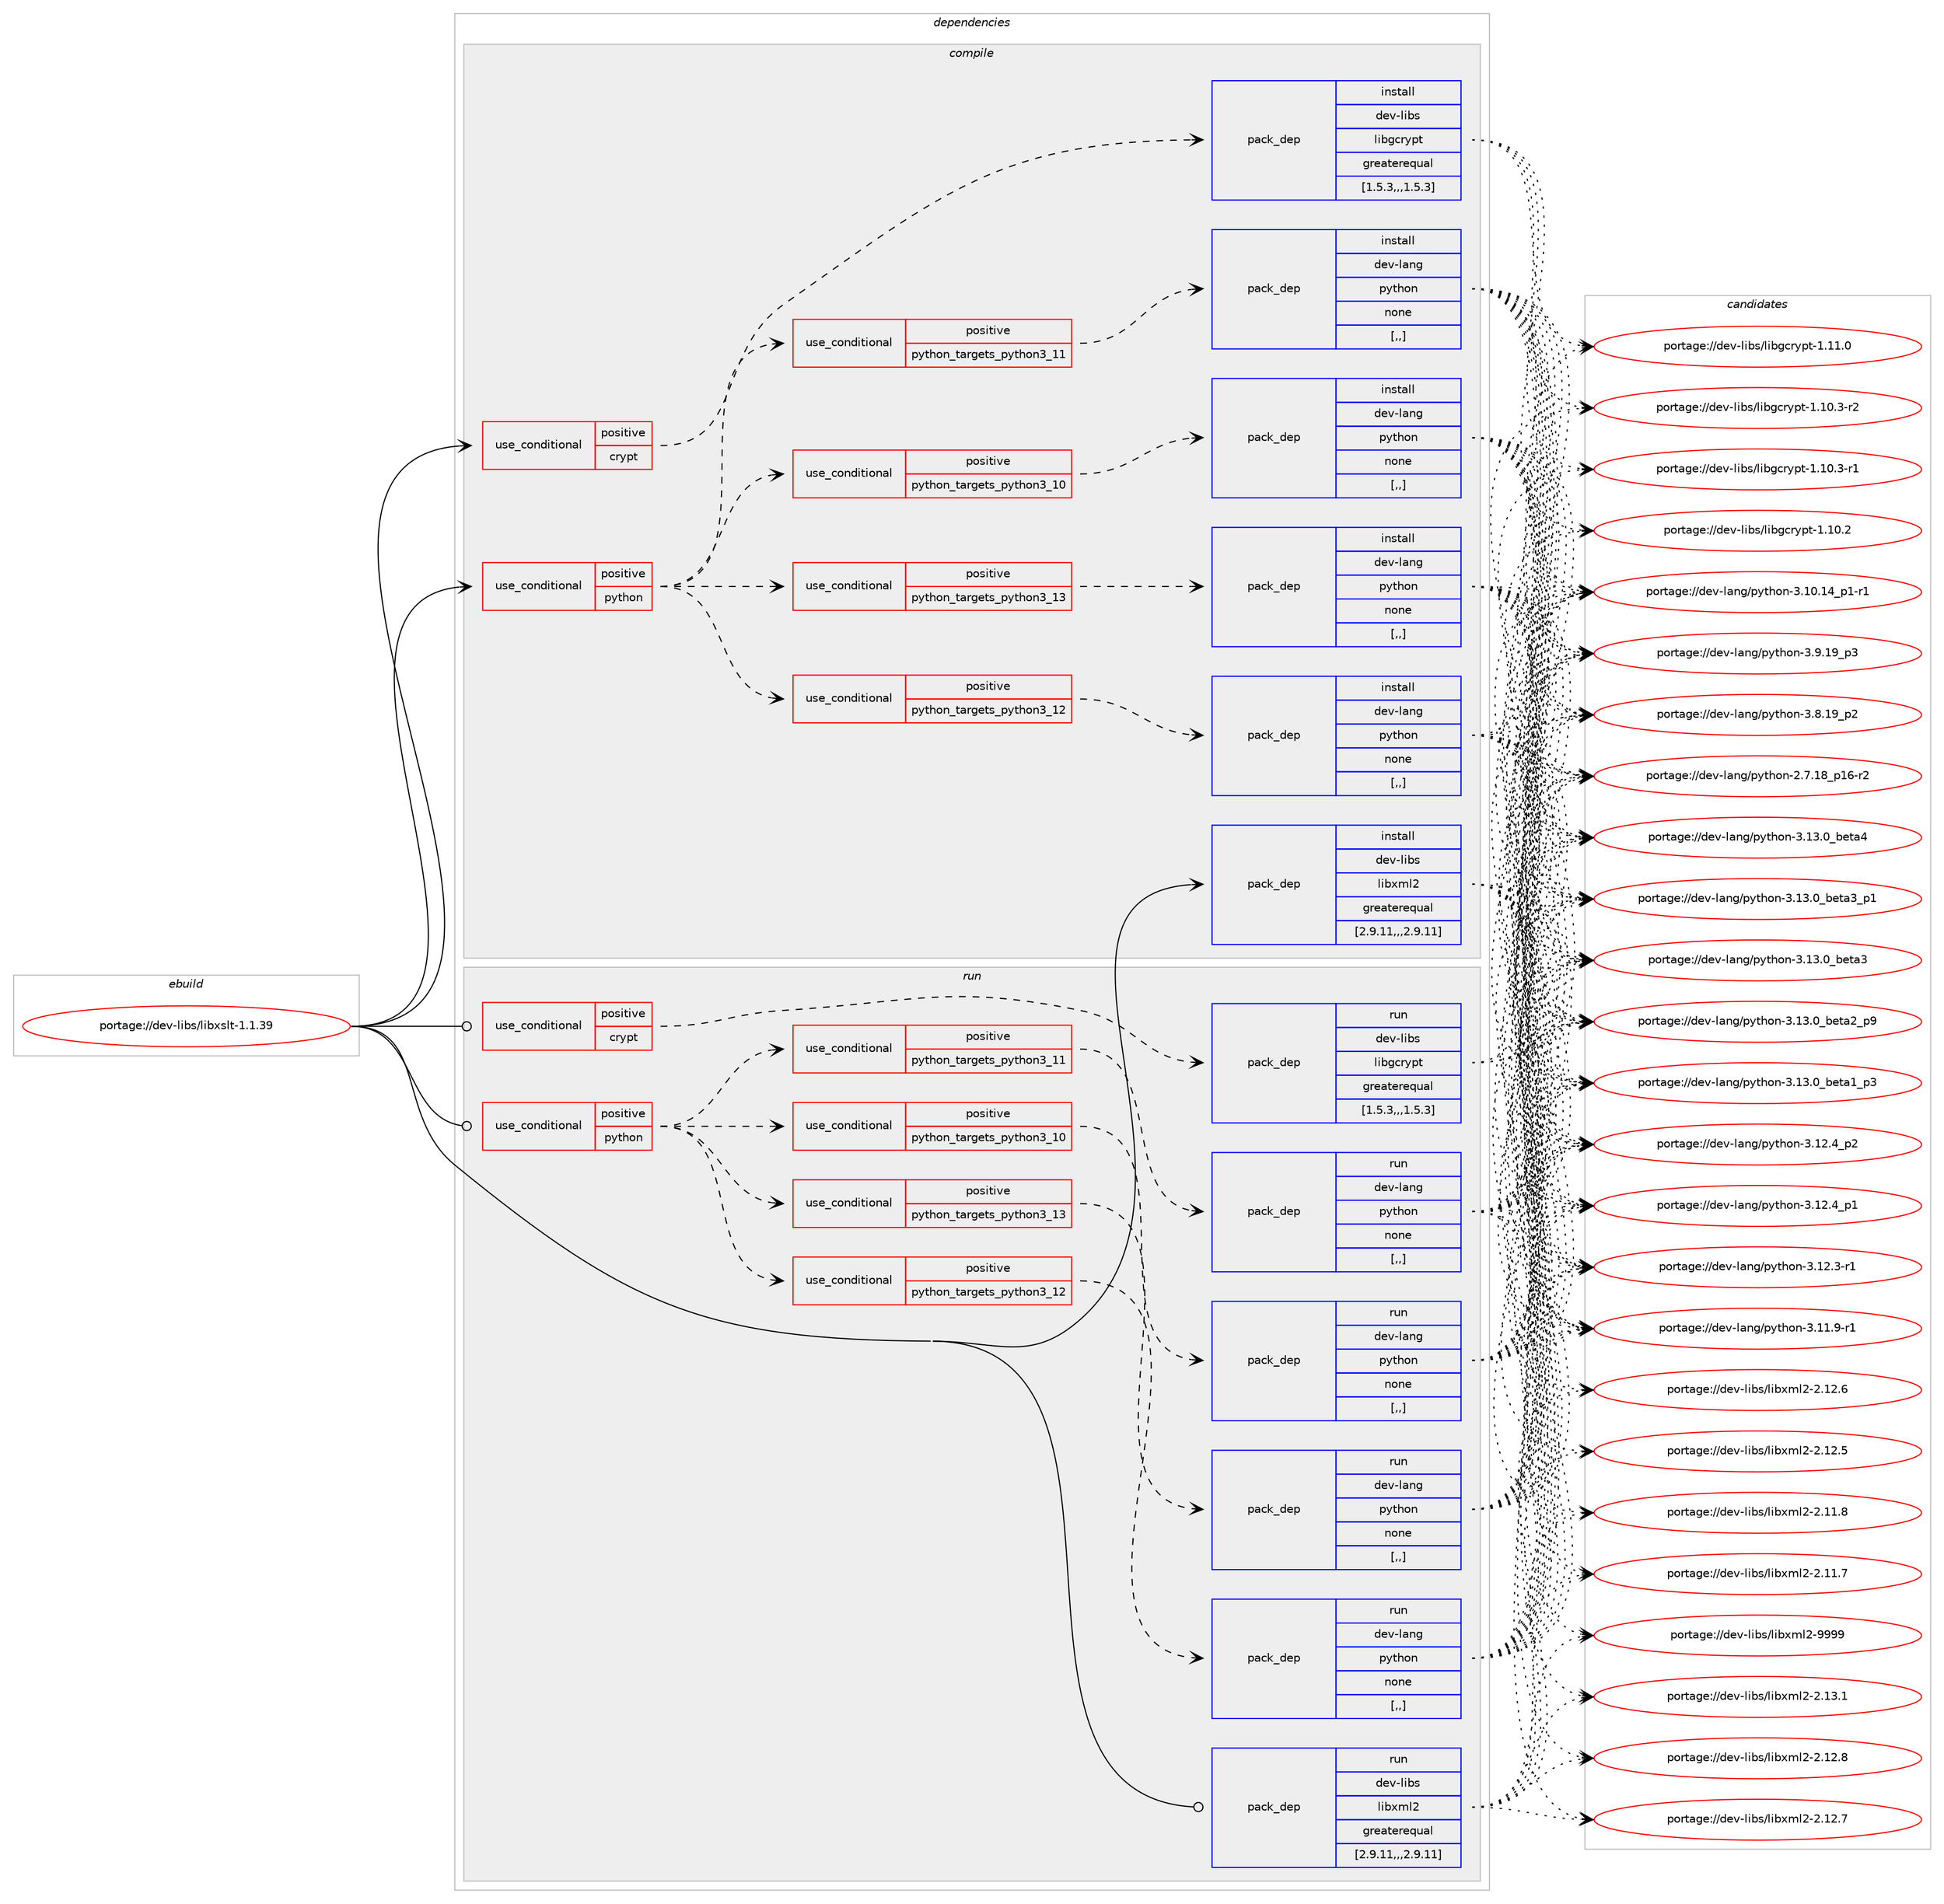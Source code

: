 digraph prolog {

# *************
# Graph options
# *************

newrank=true;
concentrate=true;
compound=true;
graph [rankdir=LR,fontname=Helvetica,fontsize=10,ranksep=1.5];#, ranksep=2.5, nodesep=0.2];
edge  [arrowhead=vee];
node  [fontname=Helvetica,fontsize=10];

# **********
# The ebuild
# **********

subgraph cluster_leftcol {
color=gray;
label=<<i>ebuild</i>>;
id [label="portage://dev-libs/libxslt-1.1.39", color=red, width=4, href="../dev-libs/libxslt-1.1.39.svg"];
}

# ****************
# The dependencies
# ****************

subgraph cluster_midcol {
color=gray;
label=<<i>dependencies</i>>;
subgraph cluster_compile {
fillcolor="#eeeeee";
style=filled;
label=<<i>compile</i>>;
subgraph cond27567 {
dependency112228 [label=<<TABLE BORDER="0" CELLBORDER="1" CELLSPACING="0" CELLPADDING="4"><TR><TD ROWSPAN="3" CELLPADDING="10">use_conditional</TD></TR><TR><TD>positive</TD></TR><TR><TD>crypt</TD></TR></TABLE>>, shape=none, color=red];
subgraph pack83465 {
dependency112229 [label=<<TABLE BORDER="0" CELLBORDER="1" CELLSPACING="0" CELLPADDING="4" WIDTH="220"><TR><TD ROWSPAN="6" CELLPADDING="30">pack_dep</TD></TR><TR><TD WIDTH="110">install</TD></TR><TR><TD>dev-libs</TD></TR><TR><TD>libgcrypt</TD></TR><TR><TD>greaterequal</TD></TR><TR><TD>[1.5.3,,,1.5.3]</TD></TR></TABLE>>, shape=none, color=blue];
}
dependency112228:e -> dependency112229:w [weight=20,style="dashed",arrowhead="vee"];
}
id:e -> dependency112228:w [weight=20,style="solid",arrowhead="vee"];
subgraph cond27568 {
dependency112230 [label=<<TABLE BORDER="0" CELLBORDER="1" CELLSPACING="0" CELLPADDING="4"><TR><TD ROWSPAN="3" CELLPADDING="10">use_conditional</TD></TR><TR><TD>positive</TD></TR><TR><TD>python</TD></TR></TABLE>>, shape=none, color=red];
subgraph cond27569 {
dependency112231 [label=<<TABLE BORDER="0" CELLBORDER="1" CELLSPACING="0" CELLPADDING="4"><TR><TD ROWSPAN="3" CELLPADDING="10">use_conditional</TD></TR><TR><TD>positive</TD></TR><TR><TD>python_targets_python3_10</TD></TR></TABLE>>, shape=none, color=red];
subgraph pack83466 {
dependency112232 [label=<<TABLE BORDER="0" CELLBORDER="1" CELLSPACING="0" CELLPADDING="4" WIDTH="220"><TR><TD ROWSPAN="6" CELLPADDING="30">pack_dep</TD></TR><TR><TD WIDTH="110">install</TD></TR><TR><TD>dev-lang</TD></TR><TR><TD>python</TD></TR><TR><TD>none</TD></TR><TR><TD>[,,]</TD></TR></TABLE>>, shape=none, color=blue];
}
dependency112231:e -> dependency112232:w [weight=20,style="dashed",arrowhead="vee"];
}
dependency112230:e -> dependency112231:w [weight=20,style="dashed",arrowhead="vee"];
subgraph cond27570 {
dependency112233 [label=<<TABLE BORDER="0" CELLBORDER="1" CELLSPACING="0" CELLPADDING="4"><TR><TD ROWSPAN="3" CELLPADDING="10">use_conditional</TD></TR><TR><TD>positive</TD></TR><TR><TD>python_targets_python3_11</TD></TR></TABLE>>, shape=none, color=red];
subgraph pack83467 {
dependency112234 [label=<<TABLE BORDER="0" CELLBORDER="1" CELLSPACING="0" CELLPADDING="4" WIDTH="220"><TR><TD ROWSPAN="6" CELLPADDING="30">pack_dep</TD></TR><TR><TD WIDTH="110">install</TD></TR><TR><TD>dev-lang</TD></TR><TR><TD>python</TD></TR><TR><TD>none</TD></TR><TR><TD>[,,]</TD></TR></TABLE>>, shape=none, color=blue];
}
dependency112233:e -> dependency112234:w [weight=20,style="dashed",arrowhead="vee"];
}
dependency112230:e -> dependency112233:w [weight=20,style="dashed",arrowhead="vee"];
subgraph cond27571 {
dependency112235 [label=<<TABLE BORDER="0" CELLBORDER="1" CELLSPACING="0" CELLPADDING="4"><TR><TD ROWSPAN="3" CELLPADDING="10">use_conditional</TD></TR><TR><TD>positive</TD></TR><TR><TD>python_targets_python3_12</TD></TR></TABLE>>, shape=none, color=red];
subgraph pack83468 {
dependency112236 [label=<<TABLE BORDER="0" CELLBORDER="1" CELLSPACING="0" CELLPADDING="4" WIDTH="220"><TR><TD ROWSPAN="6" CELLPADDING="30">pack_dep</TD></TR><TR><TD WIDTH="110">install</TD></TR><TR><TD>dev-lang</TD></TR><TR><TD>python</TD></TR><TR><TD>none</TD></TR><TR><TD>[,,]</TD></TR></TABLE>>, shape=none, color=blue];
}
dependency112235:e -> dependency112236:w [weight=20,style="dashed",arrowhead="vee"];
}
dependency112230:e -> dependency112235:w [weight=20,style="dashed",arrowhead="vee"];
subgraph cond27572 {
dependency112237 [label=<<TABLE BORDER="0" CELLBORDER="1" CELLSPACING="0" CELLPADDING="4"><TR><TD ROWSPAN="3" CELLPADDING="10">use_conditional</TD></TR><TR><TD>positive</TD></TR><TR><TD>python_targets_python3_13</TD></TR></TABLE>>, shape=none, color=red];
subgraph pack83469 {
dependency112238 [label=<<TABLE BORDER="0" CELLBORDER="1" CELLSPACING="0" CELLPADDING="4" WIDTH="220"><TR><TD ROWSPAN="6" CELLPADDING="30">pack_dep</TD></TR><TR><TD WIDTH="110">install</TD></TR><TR><TD>dev-lang</TD></TR><TR><TD>python</TD></TR><TR><TD>none</TD></TR><TR><TD>[,,]</TD></TR></TABLE>>, shape=none, color=blue];
}
dependency112237:e -> dependency112238:w [weight=20,style="dashed",arrowhead="vee"];
}
dependency112230:e -> dependency112237:w [weight=20,style="dashed",arrowhead="vee"];
}
id:e -> dependency112230:w [weight=20,style="solid",arrowhead="vee"];
subgraph pack83470 {
dependency112239 [label=<<TABLE BORDER="0" CELLBORDER="1" CELLSPACING="0" CELLPADDING="4" WIDTH="220"><TR><TD ROWSPAN="6" CELLPADDING="30">pack_dep</TD></TR><TR><TD WIDTH="110">install</TD></TR><TR><TD>dev-libs</TD></TR><TR><TD>libxml2</TD></TR><TR><TD>greaterequal</TD></TR><TR><TD>[2.9.11,,,2.9.11]</TD></TR></TABLE>>, shape=none, color=blue];
}
id:e -> dependency112239:w [weight=20,style="solid",arrowhead="vee"];
}
subgraph cluster_compileandrun {
fillcolor="#eeeeee";
style=filled;
label=<<i>compile and run</i>>;
}
subgraph cluster_run {
fillcolor="#eeeeee";
style=filled;
label=<<i>run</i>>;
subgraph cond27573 {
dependency112240 [label=<<TABLE BORDER="0" CELLBORDER="1" CELLSPACING="0" CELLPADDING="4"><TR><TD ROWSPAN="3" CELLPADDING="10">use_conditional</TD></TR><TR><TD>positive</TD></TR><TR><TD>crypt</TD></TR></TABLE>>, shape=none, color=red];
subgraph pack83471 {
dependency112241 [label=<<TABLE BORDER="0" CELLBORDER="1" CELLSPACING="0" CELLPADDING="4" WIDTH="220"><TR><TD ROWSPAN="6" CELLPADDING="30">pack_dep</TD></TR><TR><TD WIDTH="110">run</TD></TR><TR><TD>dev-libs</TD></TR><TR><TD>libgcrypt</TD></TR><TR><TD>greaterequal</TD></TR><TR><TD>[1.5.3,,,1.5.3]</TD></TR></TABLE>>, shape=none, color=blue];
}
dependency112240:e -> dependency112241:w [weight=20,style="dashed",arrowhead="vee"];
}
id:e -> dependency112240:w [weight=20,style="solid",arrowhead="odot"];
subgraph cond27574 {
dependency112242 [label=<<TABLE BORDER="0" CELLBORDER="1" CELLSPACING="0" CELLPADDING="4"><TR><TD ROWSPAN="3" CELLPADDING="10">use_conditional</TD></TR><TR><TD>positive</TD></TR><TR><TD>python</TD></TR></TABLE>>, shape=none, color=red];
subgraph cond27575 {
dependency112243 [label=<<TABLE BORDER="0" CELLBORDER="1" CELLSPACING="0" CELLPADDING="4"><TR><TD ROWSPAN="3" CELLPADDING="10">use_conditional</TD></TR><TR><TD>positive</TD></TR><TR><TD>python_targets_python3_10</TD></TR></TABLE>>, shape=none, color=red];
subgraph pack83472 {
dependency112244 [label=<<TABLE BORDER="0" CELLBORDER="1" CELLSPACING="0" CELLPADDING="4" WIDTH="220"><TR><TD ROWSPAN="6" CELLPADDING="30">pack_dep</TD></TR><TR><TD WIDTH="110">run</TD></TR><TR><TD>dev-lang</TD></TR><TR><TD>python</TD></TR><TR><TD>none</TD></TR><TR><TD>[,,]</TD></TR></TABLE>>, shape=none, color=blue];
}
dependency112243:e -> dependency112244:w [weight=20,style="dashed",arrowhead="vee"];
}
dependency112242:e -> dependency112243:w [weight=20,style="dashed",arrowhead="vee"];
subgraph cond27576 {
dependency112245 [label=<<TABLE BORDER="0" CELLBORDER="1" CELLSPACING="0" CELLPADDING="4"><TR><TD ROWSPAN="3" CELLPADDING="10">use_conditional</TD></TR><TR><TD>positive</TD></TR><TR><TD>python_targets_python3_11</TD></TR></TABLE>>, shape=none, color=red];
subgraph pack83473 {
dependency112246 [label=<<TABLE BORDER="0" CELLBORDER="1" CELLSPACING="0" CELLPADDING="4" WIDTH="220"><TR><TD ROWSPAN="6" CELLPADDING="30">pack_dep</TD></TR><TR><TD WIDTH="110">run</TD></TR><TR><TD>dev-lang</TD></TR><TR><TD>python</TD></TR><TR><TD>none</TD></TR><TR><TD>[,,]</TD></TR></TABLE>>, shape=none, color=blue];
}
dependency112245:e -> dependency112246:w [weight=20,style="dashed",arrowhead="vee"];
}
dependency112242:e -> dependency112245:w [weight=20,style="dashed",arrowhead="vee"];
subgraph cond27577 {
dependency112247 [label=<<TABLE BORDER="0" CELLBORDER="1" CELLSPACING="0" CELLPADDING="4"><TR><TD ROWSPAN="3" CELLPADDING="10">use_conditional</TD></TR><TR><TD>positive</TD></TR><TR><TD>python_targets_python3_12</TD></TR></TABLE>>, shape=none, color=red];
subgraph pack83474 {
dependency112248 [label=<<TABLE BORDER="0" CELLBORDER="1" CELLSPACING="0" CELLPADDING="4" WIDTH="220"><TR><TD ROWSPAN="6" CELLPADDING="30">pack_dep</TD></TR><TR><TD WIDTH="110">run</TD></TR><TR><TD>dev-lang</TD></TR><TR><TD>python</TD></TR><TR><TD>none</TD></TR><TR><TD>[,,]</TD></TR></TABLE>>, shape=none, color=blue];
}
dependency112247:e -> dependency112248:w [weight=20,style="dashed",arrowhead="vee"];
}
dependency112242:e -> dependency112247:w [weight=20,style="dashed",arrowhead="vee"];
subgraph cond27578 {
dependency112249 [label=<<TABLE BORDER="0" CELLBORDER="1" CELLSPACING="0" CELLPADDING="4"><TR><TD ROWSPAN="3" CELLPADDING="10">use_conditional</TD></TR><TR><TD>positive</TD></TR><TR><TD>python_targets_python3_13</TD></TR></TABLE>>, shape=none, color=red];
subgraph pack83475 {
dependency112250 [label=<<TABLE BORDER="0" CELLBORDER="1" CELLSPACING="0" CELLPADDING="4" WIDTH="220"><TR><TD ROWSPAN="6" CELLPADDING="30">pack_dep</TD></TR><TR><TD WIDTH="110">run</TD></TR><TR><TD>dev-lang</TD></TR><TR><TD>python</TD></TR><TR><TD>none</TD></TR><TR><TD>[,,]</TD></TR></TABLE>>, shape=none, color=blue];
}
dependency112249:e -> dependency112250:w [weight=20,style="dashed",arrowhead="vee"];
}
dependency112242:e -> dependency112249:w [weight=20,style="dashed",arrowhead="vee"];
}
id:e -> dependency112242:w [weight=20,style="solid",arrowhead="odot"];
subgraph pack83476 {
dependency112251 [label=<<TABLE BORDER="0" CELLBORDER="1" CELLSPACING="0" CELLPADDING="4" WIDTH="220"><TR><TD ROWSPAN="6" CELLPADDING="30">pack_dep</TD></TR><TR><TD WIDTH="110">run</TD></TR><TR><TD>dev-libs</TD></TR><TR><TD>libxml2</TD></TR><TR><TD>greaterequal</TD></TR><TR><TD>[2.9.11,,,2.9.11]</TD></TR></TABLE>>, shape=none, color=blue];
}
id:e -> dependency112251:w [weight=20,style="solid",arrowhead="odot"];
}
}

# **************
# The candidates
# **************

subgraph cluster_choices {
rank=same;
color=gray;
label=<<i>candidates</i>>;

subgraph choice83465 {
color=black;
nodesep=1;
choice100101118451081059811547108105981039911412111211645494649494648 [label="portage://dev-libs/libgcrypt-1.11.0", color=red, width=4,href="../dev-libs/libgcrypt-1.11.0.svg"];
choice1001011184510810598115471081059810399114121112116454946494846514511450 [label="portage://dev-libs/libgcrypt-1.10.3-r2", color=red, width=4,href="../dev-libs/libgcrypt-1.10.3-r2.svg"];
choice1001011184510810598115471081059810399114121112116454946494846514511449 [label="portage://dev-libs/libgcrypt-1.10.3-r1", color=red, width=4,href="../dev-libs/libgcrypt-1.10.3-r1.svg"];
choice100101118451081059811547108105981039911412111211645494649484650 [label="portage://dev-libs/libgcrypt-1.10.2", color=red, width=4,href="../dev-libs/libgcrypt-1.10.2.svg"];
dependency112229:e -> choice100101118451081059811547108105981039911412111211645494649494648:w [style=dotted,weight="100"];
dependency112229:e -> choice1001011184510810598115471081059810399114121112116454946494846514511450:w [style=dotted,weight="100"];
dependency112229:e -> choice1001011184510810598115471081059810399114121112116454946494846514511449:w [style=dotted,weight="100"];
dependency112229:e -> choice100101118451081059811547108105981039911412111211645494649484650:w [style=dotted,weight="100"];
}
subgraph choice83466 {
color=black;
nodesep=1;
choice1001011184510897110103471121211161041111104551464951464895981011169752 [label="portage://dev-lang/python-3.13.0_beta4", color=red, width=4,href="../dev-lang/python-3.13.0_beta4.svg"];
choice10010111845108971101034711212111610411111045514649514648959810111697519511249 [label="portage://dev-lang/python-3.13.0_beta3_p1", color=red, width=4,href="../dev-lang/python-3.13.0_beta3_p1.svg"];
choice1001011184510897110103471121211161041111104551464951464895981011169751 [label="portage://dev-lang/python-3.13.0_beta3", color=red, width=4,href="../dev-lang/python-3.13.0_beta3.svg"];
choice10010111845108971101034711212111610411111045514649514648959810111697509511257 [label="portage://dev-lang/python-3.13.0_beta2_p9", color=red, width=4,href="../dev-lang/python-3.13.0_beta2_p9.svg"];
choice10010111845108971101034711212111610411111045514649514648959810111697499511251 [label="portage://dev-lang/python-3.13.0_beta1_p3", color=red, width=4,href="../dev-lang/python-3.13.0_beta1_p3.svg"];
choice100101118451089711010347112121116104111110455146495046529511250 [label="portage://dev-lang/python-3.12.4_p2", color=red, width=4,href="../dev-lang/python-3.12.4_p2.svg"];
choice100101118451089711010347112121116104111110455146495046529511249 [label="portage://dev-lang/python-3.12.4_p1", color=red, width=4,href="../dev-lang/python-3.12.4_p1.svg"];
choice100101118451089711010347112121116104111110455146495046514511449 [label="portage://dev-lang/python-3.12.3-r1", color=red, width=4,href="../dev-lang/python-3.12.3-r1.svg"];
choice100101118451089711010347112121116104111110455146494946574511449 [label="portage://dev-lang/python-3.11.9-r1", color=red, width=4,href="../dev-lang/python-3.11.9-r1.svg"];
choice100101118451089711010347112121116104111110455146494846495295112494511449 [label="portage://dev-lang/python-3.10.14_p1-r1", color=red, width=4,href="../dev-lang/python-3.10.14_p1-r1.svg"];
choice100101118451089711010347112121116104111110455146574649579511251 [label="portage://dev-lang/python-3.9.19_p3", color=red, width=4,href="../dev-lang/python-3.9.19_p3.svg"];
choice100101118451089711010347112121116104111110455146564649579511250 [label="portage://dev-lang/python-3.8.19_p2", color=red, width=4,href="../dev-lang/python-3.8.19_p2.svg"];
choice100101118451089711010347112121116104111110455046554649569511249544511450 [label="portage://dev-lang/python-2.7.18_p16-r2", color=red, width=4,href="../dev-lang/python-2.7.18_p16-r2.svg"];
dependency112232:e -> choice1001011184510897110103471121211161041111104551464951464895981011169752:w [style=dotted,weight="100"];
dependency112232:e -> choice10010111845108971101034711212111610411111045514649514648959810111697519511249:w [style=dotted,weight="100"];
dependency112232:e -> choice1001011184510897110103471121211161041111104551464951464895981011169751:w [style=dotted,weight="100"];
dependency112232:e -> choice10010111845108971101034711212111610411111045514649514648959810111697509511257:w [style=dotted,weight="100"];
dependency112232:e -> choice10010111845108971101034711212111610411111045514649514648959810111697499511251:w [style=dotted,weight="100"];
dependency112232:e -> choice100101118451089711010347112121116104111110455146495046529511250:w [style=dotted,weight="100"];
dependency112232:e -> choice100101118451089711010347112121116104111110455146495046529511249:w [style=dotted,weight="100"];
dependency112232:e -> choice100101118451089711010347112121116104111110455146495046514511449:w [style=dotted,weight="100"];
dependency112232:e -> choice100101118451089711010347112121116104111110455146494946574511449:w [style=dotted,weight="100"];
dependency112232:e -> choice100101118451089711010347112121116104111110455146494846495295112494511449:w [style=dotted,weight="100"];
dependency112232:e -> choice100101118451089711010347112121116104111110455146574649579511251:w [style=dotted,weight="100"];
dependency112232:e -> choice100101118451089711010347112121116104111110455146564649579511250:w [style=dotted,weight="100"];
dependency112232:e -> choice100101118451089711010347112121116104111110455046554649569511249544511450:w [style=dotted,weight="100"];
}
subgraph choice83467 {
color=black;
nodesep=1;
choice1001011184510897110103471121211161041111104551464951464895981011169752 [label="portage://dev-lang/python-3.13.0_beta4", color=red, width=4,href="../dev-lang/python-3.13.0_beta4.svg"];
choice10010111845108971101034711212111610411111045514649514648959810111697519511249 [label="portage://dev-lang/python-3.13.0_beta3_p1", color=red, width=4,href="../dev-lang/python-3.13.0_beta3_p1.svg"];
choice1001011184510897110103471121211161041111104551464951464895981011169751 [label="portage://dev-lang/python-3.13.0_beta3", color=red, width=4,href="../dev-lang/python-3.13.0_beta3.svg"];
choice10010111845108971101034711212111610411111045514649514648959810111697509511257 [label="portage://dev-lang/python-3.13.0_beta2_p9", color=red, width=4,href="../dev-lang/python-3.13.0_beta2_p9.svg"];
choice10010111845108971101034711212111610411111045514649514648959810111697499511251 [label="portage://dev-lang/python-3.13.0_beta1_p3", color=red, width=4,href="../dev-lang/python-3.13.0_beta1_p3.svg"];
choice100101118451089711010347112121116104111110455146495046529511250 [label="portage://dev-lang/python-3.12.4_p2", color=red, width=4,href="../dev-lang/python-3.12.4_p2.svg"];
choice100101118451089711010347112121116104111110455146495046529511249 [label="portage://dev-lang/python-3.12.4_p1", color=red, width=4,href="../dev-lang/python-3.12.4_p1.svg"];
choice100101118451089711010347112121116104111110455146495046514511449 [label="portage://dev-lang/python-3.12.3-r1", color=red, width=4,href="../dev-lang/python-3.12.3-r1.svg"];
choice100101118451089711010347112121116104111110455146494946574511449 [label="portage://dev-lang/python-3.11.9-r1", color=red, width=4,href="../dev-lang/python-3.11.9-r1.svg"];
choice100101118451089711010347112121116104111110455146494846495295112494511449 [label="portage://dev-lang/python-3.10.14_p1-r1", color=red, width=4,href="../dev-lang/python-3.10.14_p1-r1.svg"];
choice100101118451089711010347112121116104111110455146574649579511251 [label="portage://dev-lang/python-3.9.19_p3", color=red, width=4,href="../dev-lang/python-3.9.19_p3.svg"];
choice100101118451089711010347112121116104111110455146564649579511250 [label="portage://dev-lang/python-3.8.19_p2", color=red, width=4,href="../dev-lang/python-3.8.19_p2.svg"];
choice100101118451089711010347112121116104111110455046554649569511249544511450 [label="portage://dev-lang/python-2.7.18_p16-r2", color=red, width=4,href="../dev-lang/python-2.7.18_p16-r2.svg"];
dependency112234:e -> choice1001011184510897110103471121211161041111104551464951464895981011169752:w [style=dotted,weight="100"];
dependency112234:e -> choice10010111845108971101034711212111610411111045514649514648959810111697519511249:w [style=dotted,weight="100"];
dependency112234:e -> choice1001011184510897110103471121211161041111104551464951464895981011169751:w [style=dotted,weight="100"];
dependency112234:e -> choice10010111845108971101034711212111610411111045514649514648959810111697509511257:w [style=dotted,weight="100"];
dependency112234:e -> choice10010111845108971101034711212111610411111045514649514648959810111697499511251:w [style=dotted,weight="100"];
dependency112234:e -> choice100101118451089711010347112121116104111110455146495046529511250:w [style=dotted,weight="100"];
dependency112234:e -> choice100101118451089711010347112121116104111110455146495046529511249:w [style=dotted,weight="100"];
dependency112234:e -> choice100101118451089711010347112121116104111110455146495046514511449:w [style=dotted,weight="100"];
dependency112234:e -> choice100101118451089711010347112121116104111110455146494946574511449:w [style=dotted,weight="100"];
dependency112234:e -> choice100101118451089711010347112121116104111110455146494846495295112494511449:w [style=dotted,weight="100"];
dependency112234:e -> choice100101118451089711010347112121116104111110455146574649579511251:w [style=dotted,weight="100"];
dependency112234:e -> choice100101118451089711010347112121116104111110455146564649579511250:w [style=dotted,weight="100"];
dependency112234:e -> choice100101118451089711010347112121116104111110455046554649569511249544511450:w [style=dotted,weight="100"];
}
subgraph choice83468 {
color=black;
nodesep=1;
choice1001011184510897110103471121211161041111104551464951464895981011169752 [label="portage://dev-lang/python-3.13.0_beta4", color=red, width=4,href="../dev-lang/python-3.13.0_beta4.svg"];
choice10010111845108971101034711212111610411111045514649514648959810111697519511249 [label="portage://dev-lang/python-3.13.0_beta3_p1", color=red, width=4,href="../dev-lang/python-3.13.0_beta3_p1.svg"];
choice1001011184510897110103471121211161041111104551464951464895981011169751 [label="portage://dev-lang/python-3.13.0_beta3", color=red, width=4,href="../dev-lang/python-3.13.0_beta3.svg"];
choice10010111845108971101034711212111610411111045514649514648959810111697509511257 [label="portage://dev-lang/python-3.13.0_beta2_p9", color=red, width=4,href="../dev-lang/python-3.13.0_beta2_p9.svg"];
choice10010111845108971101034711212111610411111045514649514648959810111697499511251 [label="portage://dev-lang/python-3.13.0_beta1_p3", color=red, width=4,href="../dev-lang/python-3.13.0_beta1_p3.svg"];
choice100101118451089711010347112121116104111110455146495046529511250 [label="portage://dev-lang/python-3.12.4_p2", color=red, width=4,href="../dev-lang/python-3.12.4_p2.svg"];
choice100101118451089711010347112121116104111110455146495046529511249 [label="portage://dev-lang/python-3.12.4_p1", color=red, width=4,href="../dev-lang/python-3.12.4_p1.svg"];
choice100101118451089711010347112121116104111110455146495046514511449 [label="portage://dev-lang/python-3.12.3-r1", color=red, width=4,href="../dev-lang/python-3.12.3-r1.svg"];
choice100101118451089711010347112121116104111110455146494946574511449 [label="portage://dev-lang/python-3.11.9-r1", color=red, width=4,href="../dev-lang/python-3.11.9-r1.svg"];
choice100101118451089711010347112121116104111110455146494846495295112494511449 [label="portage://dev-lang/python-3.10.14_p1-r1", color=red, width=4,href="../dev-lang/python-3.10.14_p1-r1.svg"];
choice100101118451089711010347112121116104111110455146574649579511251 [label="portage://dev-lang/python-3.9.19_p3", color=red, width=4,href="../dev-lang/python-3.9.19_p3.svg"];
choice100101118451089711010347112121116104111110455146564649579511250 [label="portage://dev-lang/python-3.8.19_p2", color=red, width=4,href="../dev-lang/python-3.8.19_p2.svg"];
choice100101118451089711010347112121116104111110455046554649569511249544511450 [label="portage://dev-lang/python-2.7.18_p16-r2", color=red, width=4,href="../dev-lang/python-2.7.18_p16-r2.svg"];
dependency112236:e -> choice1001011184510897110103471121211161041111104551464951464895981011169752:w [style=dotted,weight="100"];
dependency112236:e -> choice10010111845108971101034711212111610411111045514649514648959810111697519511249:w [style=dotted,weight="100"];
dependency112236:e -> choice1001011184510897110103471121211161041111104551464951464895981011169751:w [style=dotted,weight="100"];
dependency112236:e -> choice10010111845108971101034711212111610411111045514649514648959810111697509511257:w [style=dotted,weight="100"];
dependency112236:e -> choice10010111845108971101034711212111610411111045514649514648959810111697499511251:w [style=dotted,weight="100"];
dependency112236:e -> choice100101118451089711010347112121116104111110455146495046529511250:w [style=dotted,weight="100"];
dependency112236:e -> choice100101118451089711010347112121116104111110455146495046529511249:w [style=dotted,weight="100"];
dependency112236:e -> choice100101118451089711010347112121116104111110455146495046514511449:w [style=dotted,weight="100"];
dependency112236:e -> choice100101118451089711010347112121116104111110455146494946574511449:w [style=dotted,weight="100"];
dependency112236:e -> choice100101118451089711010347112121116104111110455146494846495295112494511449:w [style=dotted,weight="100"];
dependency112236:e -> choice100101118451089711010347112121116104111110455146574649579511251:w [style=dotted,weight="100"];
dependency112236:e -> choice100101118451089711010347112121116104111110455146564649579511250:w [style=dotted,weight="100"];
dependency112236:e -> choice100101118451089711010347112121116104111110455046554649569511249544511450:w [style=dotted,weight="100"];
}
subgraph choice83469 {
color=black;
nodesep=1;
choice1001011184510897110103471121211161041111104551464951464895981011169752 [label="portage://dev-lang/python-3.13.0_beta4", color=red, width=4,href="../dev-lang/python-3.13.0_beta4.svg"];
choice10010111845108971101034711212111610411111045514649514648959810111697519511249 [label="portage://dev-lang/python-3.13.0_beta3_p1", color=red, width=4,href="../dev-lang/python-3.13.0_beta3_p1.svg"];
choice1001011184510897110103471121211161041111104551464951464895981011169751 [label="portage://dev-lang/python-3.13.0_beta3", color=red, width=4,href="../dev-lang/python-3.13.0_beta3.svg"];
choice10010111845108971101034711212111610411111045514649514648959810111697509511257 [label="portage://dev-lang/python-3.13.0_beta2_p9", color=red, width=4,href="../dev-lang/python-3.13.0_beta2_p9.svg"];
choice10010111845108971101034711212111610411111045514649514648959810111697499511251 [label="portage://dev-lang/python-3.13.0_beta1_p3", color=red, width=4,href="../dev-lang/python-3.13.0_beta1_p3.svg"];
choice100101118451089711010347112121116104111110455146495046529511250 [label="portage://dev-lang/python-3.12.4_p2", color=red, width=4,href="../dev-lang/python-3.12.4_p2.svg"];
choice100101118451089711010347112121116104111110455146495046529511249 [label="portage://dev-lang/python-3.12.4_p1", color=red, width=4,href="../dev-lang/python-3.12.4_p1.svg"];
choice100101118451089711010347112121116104111110455146495046514511449 [label="portage://dev-lang/python-3.12.3-r1", color=red, width=4,href="../dev-lang/python-3.12.3-r1.svg"];
choice100101118451089711010347112121116104111110455146494946574511449 [label="portage://dev-lang/python-3.11.9-r1", color=red, width=4,href="../dev-lang/python-3.11.9-r1.svg"];
choice100101118451089711010347112121116104111110455146494846495295112494511449 [label="portage://dev-lang/python-3.10.14_p1-r1", color=red, width=4,href="../dev-lang/python-3.10.14_p1-r1.svg"];
choice100101118451089711010347112121116104111110455146574649579511251 [label="portage://dev-lang/python-3.9.19_p3", color=red, width=4,href="../dev-lang/python-3.9.19_p3.svg"];
choice100101118451089711010347112121116104111110455146564649579511250 [label="portage://dev-lang/python-3.8.19_p2", color=red, width=4,href="../dev-lang/python-3.8.19_p2.svg"];
choice100101118451089711010347112121116104111110455046554649569511249544511450 [label="portage://dev-lang/python-2.7.18_p16-r2", color=red, width=4,href="../dev-lang/python-2.7.18_p16-r2.svg"];
dependency112238:e -> choice1001011184510897110103471121211161041111104551464951464895981011169752:w [style=dotted,weight="100"];
dependency112238:e -> choice10010111845108971101034711212111610411111045514649514648959810111697519511249:w [style=dotted,weight="100"];
dependency112238:e -> choice1001011184510897110103471121211161041111104551464951464895981011169751:w [style=dotted,weight="100"];
dependency112238:e -> choice10010111845108971101034711212111610411111045514649514648959810111697509511257:w [style=dotted,weight="100"];
dependency112238:e -> choice10010111845108971101034711212111610411111045514649514648959810111697499511251:w [style=dotted,weight="100"];
dependency112238:e -> choice100101118451089711010347112121116104111110455146495046529511250:w [style=dotted,weight="100"];
dependency112238:e -> choice100101118451089711010347112121116104111110455146495046529511249:w [style=dotted,weight="100"];
dependency112238:e -> choice100101118451089711010347112121116104111110455146495046514511449:w [style=dotted,weight="100"];
dependency112238:e -> choice100101118451089711010347112121116104111110455146494946574511449:w [style=dotted,weight="100"];
dependency112238:e -> choice100101118451089711010347112121116104111110455146494846495295112494511449:w [style=dotted,weight="100"];
dependency112238:e -> choice100101118451089711010347112121116104111110455146574649579511251:w [style=dotted,weight="100"];
dependency112238:e -> choice100101118451089711010347112121116104111110455146564649579511250:w [style=dotted,weight="100"];
dependency112238:e -> choice100101118451089711010347112121116104111110455046554649569511249544511450:w [style=dotted,weight="100"];
}
subgraph choice83470 {
color=black;
nodesep=1;
choice10010111845108105981154710810598120109108504557575757 [label="portage://dev-libs/libxml2-9999", color=red, width=4,href="../dev-libs/libxml2-9999.svg"];
choice100101118451081059811547108105981201091085045504649514649 [label="portage://dev-libs/libxml2-2.13.1", color=red, width=4,href="../dev-libs/libxml2-2.13.1.svg"];
choice100101118451081059811547108105981201091085045504649504656 [label="portage://dev-libs/libxml2-2.12.8", color=red, width=4,href="../dev-libs/libxml2-2.12.8.svg"];
choice100101118451081059811547108105981201091085045504649504655 [label="portage://dev-libs/libxml2-2.12.7", color=red, width=4,href="../dev-libs/libxml2-2.12.7.svg"];
choice100101118451081059811547108105981201091085045504649504654 [label="portage://dev-libs/libxml2-2.12.6", color=red, width=4,href="../dev-libs/libxml2-2.12.6.svg"];
choice100101118451081059811547108105981201091085045504649504653 [label="portage://dev-libs/libxml2-2.12.5", color=red, width=4,href="../dev-libs/libxml2-2.12.5.svg"];
choice100101118451081059811547108105981201091085045504649494656 [label="portage://dev-libs/libxml2-2.11.8", color=red, width=4,href="../dev-libs/libxml2-2.11.8.svg"];
choice100101118451081059811547108105981201091085045504649494655 [label="portage://dev-libs/libxml2-2.11.7", color=red, width=4,href="../dev-libs/libxml2-2.11.7.svg"];
dependency112239:e -> choice10010111845108105981154710810598120109108504557575757:w [style=dotted,weight="100"];
dependency112239:e -> choice100101118451081059811547108105981201091085045504649514649:w [style=dotted,weight="100"];
dependency112239:e -> choice100101118451081059811547108105981201091085045504649504656:w [style=dotted,weight="100"];
dependency112239:e -> choice100101118451081059811547108105981201091085045504649504655:w [style=dotted,weight="100"];
dependency112239:e -> choice100101118451081059811547108105981201091085045504649504654:w [style=dotted,weight="100"];
dependency112239:e -> choice100101118451081059811547108105981201091085045504649504653:w [style=dotted,weight="100"];
dependency112239:e -> choice100101118451081059811547108105981201091085045504649494656:w [style=dotted,weight="100"];
dependency112239:e -> choice100101118451081059811547108105981201091085045504649494655:w [style=dotted,weight="100"];
}
subgraph choice83471 {
color=black;
nodesep=1;
choice100101118451081059811547108105981039911412111211645494649494648 [label="portage://dev-libs/libgcrypt-1.11.0", color=red, width=4,href="../dev-libs/libgcrypt-1.11.0.svg"];
choice1001011184510810598115471081059810399114121112116454946494846514511450 [label="portage://dev-libs/libgcrypt-1.10.3-r2", color=red, width=4,href="../dev-libs/libgcrypt-1.10.3-r2.svg"];
choice1001011184510810598115471081059810399114121112116454946494846514511449 [label="portage://dev-libs/libgcrypt-1.10.3-r1", color=red, width=4,href="../dev-libs/libgcrypt-1.10.3-r1.svg"];
choice100101118451081059811547108105981039911412111211645494649484650 [label="portage://dev-libs/libgcrypt-1.10.2", color=red, width=4,href="../dev-libs/libgcrypt-1.10.2.svg"];
dependency112241:e -> choice100101118451081059811547108105981039911412111211645494649494648:w [style=dotted,weight="100"];
dependency112241:e -> choice1001011184510810598115471081059810399114121112116454946494846514511450:w [style=dotted,weight="100"];
dependency112241:e -> choice1001011184510810598115471081059810399114121112116454946494846514511449:w [style=dotted,weight="100"];
dependency112241:e -> choice100101118451081059811547108105981039911412111211645494649484650:w [style=dotted,weight="100"];
}
subgraph choice83472 {
color=black;
nodesep=1;
choice1001011184510897110103471121211161041111104551464951464895981011169752 [label="portage://dev-lang/python-3.13.0_beta4", color=red, width=4,href="../dev-lang/python-3.13.0_beta4.svg"];
choice10010111845108971101034711212111610411111045514649514648959810111697519511249 [label="portage://dev-lang/python-3.13.0_beta3_p1", color=red, width=4,href="../dev-lang/python-3.13.0_beta3_p1.svg"];
choice1001011184510897110103471121211161041111104551464951464895981011169751 [label="portage://dev-lang/python-3.13.0_beta3", color=red, width=4,href="../dev-lang/python-3.13.0_beta3.svg"];
choice10010111845108971101034711212111610411111045514649514648959810111697509511257 [label="portage://dev-lang/python-3.13.0_beta2_p9", color=red, width=4,href="../dev-lang/python-3.13.0_beta2_p9.svg"];
choice10010111845108971101034711212111610411111045514649514648959810111697499511251 [label="portage://dev-lang/python-3.13.0_beta1_p3", color=red, width=4,href="../dev-lang/python-3.13.0_beta1_p3.svg"];
choice100101118451089711010347112121116104111110455146495046529511250 [label="portage://dev-lang/python-3.12.4_p2", color=red, width=4,href="../dev-lang/python-3.12.4_p2.svg"];
choice100101118451089711010347112121116104111110455146495046529511249 [label="portage://dev-lang/python-3.12.4_p1", color=red, width=4,href="../dev-lang/python-3.12.4_p1.svg"];
choice100101118451089711010347112121116104111110455146495046514511449 [label="portage://dev-lang/python-3.12.3-r1", color=red, width=4,href="../dev-lang/python-3.12.3-r1.svg"];
choice100101118451089711010347112121116104111110455146494946574511449 [label="portage://dev-lang/python-3.11.9-r1", color=red, width=4,href="../dev-lang/python-3.11.9-r1.svg"];
choice100101118451089711010347112121116104111110455146494846495295112494511449 [label="portage://dev-lang/python-3.10.14_p1-r1", color=red, width=4,href="../dev-lang/python-3.10.14_p1-r1.svg"];
choice100101118451089711010347112121116104111110455146574649579511251 [label="portage://dev-lang/python-3.9.19_p3", color=red, width=4,href="../dev-lang/python-3.9.19_p3.svg"];
choice100101118451089711010347112121116104111110455146564649579511250 [label="portage://dev-lang/python-3.8.19_p2", color=red, width=4,href="../dev-lang/python-3.8.19_p2.svg"];
choice100101118451089711010347112121116104111110455046554649569511249544511450 [label="portage://dev-lang/python-2.7.18_p16-r2", color=red, width=4,href="../dev-lang/python-2.7.18_p16-r2.svg"];
dependency112244:e -> choice1001011184510897110103471121211161041111104551464951464895981011169752:w [style=dotted,weight="100"];
dependency112244:e -> choice10010111845108971101034711212111610411111045514649514648959810111697519511249:w [style=dotted,weight="100"];
dependency112244:e -> choice1001011184510897110103471121211161041111104551464951464895981011169751:w [style=dotted,weight="100"];
dependency112244:e -> choice10010111845108971101034711212111610411111045514649514648959810111697509511257:w [style=dotted,weight="100"];
dependency112244:e -> choice10010111845108971101034711212111610411111045514649514648959810111697499511251:w [style=dotted,weight="100"];
dependency112244:e -> choice100101118451089711010347112121116104111110455146495046529511250:w [style=dotted,weight="100"];
dependency112244:e -> choice100101118451089711010347112121116104111110455146495046529511249:w [style=dotted,weight="100"];
dependency112244:e -> choice100101118451089711010347112121116104111110455146495046514511449:w [style=dotted,weight="100"];
dependency112244:e -> choice100101118451089711010347112121116104111110455146494946574511449:w [style=dotted,weight="100"];
dependency112244:e -> choice100101118451089711010347112121116104111110455146494846495295112494511449:w [style=dotted,weight="100"];
dependency112244:e -> choice100101118451089711010347112121116104111110455146574649579511251:w [style=dotted,weight="100"];
dependency112244:e -> choice100101118451089711010347112121116104111110455146564649579511250:w [style=dotted,weight="100"];
dependency112244:e -> choice100101118451089711010347112121116104111110455046554649569511249544511450:w [style=dotted,weight="100"];
}
subgraph choice83473 {
color=black;
nodesep=1;
choice1001011184510897110103471121211161041111104551464951464895981011169752 [label="portage://dev-lang/python-3.13.0_beta4", color=red, width=4,href="../dev-lang/python-3.13.0_beta4.svg"];
choice10010111845108971101034711212111610411111045514649514648959810111697519511249 [label="portage://dev-lang/python-3.13.0_beta3_p1", color=red, width=4,href="../dev-lang/python-3.13.0_beta3_p1.svg"];
choice1001011184510897110103471121211161041111104551464951464895981011169751 [label="portage://dev-lang/python-3.13.0_beta3", color=red, width=4,href="../dev-lang/python-3.13.0_beta3.svg"];
choice10010111845108971101034711212111610411111045514649514648959810111697509511257 [label="portage://dev-lang/python-3.13.0_beta2_p9", color=red, width=4,href="../dev-lang/python-3.13.0_beta2_p9.svg"];
choice10010111845108971101034711212111610411111045514649514648959810111697499511251 [label="portage://dev-lang/python-3.13.0_beta1_p3", color=red, width=4,href="../dev-lang/python-3.13.0_beta1_p3.svg"];
choice100101118451089711010347112121116104111110455146495046529511250 [label="portage://dev-lang/python-3.12.4_p2", color=red, width=4,href="../dev-lang/python-3.12.4_p2.svg"];
choice100101118451089711010347112121116104111110455146495046529511249 [label="portage://dev-lang/python-3.12.4_p1", color=red, width=4,href="../dev-lang/python-3.12.4_p1.svg"];
choice100101118451089711010347112121116104111110455146495046514511449 [label="portage://dev-lang/python-3.12.3-r1", color=red, width=4,href="../dev-lang/python-3.12.3-r1.svg"];
choice100101118451089711010347112121116104111110455146494946574511449 [label="portage://dev-lang/python-3.11.9-r1", color=red, width=4,href="../dev-lang/python-3.11.9-r1.svg"];
choice100101118451089711010347112121116104111110455146494846495295112494511449 [label="portage://dev-lang/python-3.10.14_p1-r1", color=red, width=4,href="../dev-lang/python-3.10.14_p1-r1.svg"];
choice100101118451089711010347112121116104111110455146574649579511251 [label="portage://dev-lang/python-3.9.19_p3", color=red, width=4,href="../dev-lang/python-3.9.19_p3.svg"];
choice100101118451089711010347112121116104111110455146564649579511250 [label="portage://dev-lang/python-3.8.19_p2", color=red, width=4,href="../dev-lang/python-3.8.19_p2.svg"];
choice100101118451089711010347112121116104111110455046554649569511249544511450 [label="portage://dev-lang/python-2.7.18_p16-r2", color=red, width=4,href="../dev-lang/python-2.7.18_p16-r2.svg"];
dependency112246:e -> choice1001011184510897110103471121211161041111104551464951464895981011169752:w [style=dotted,weight="100"];
dependency112246:e -> choice10010111845108971101034711212111610411111045514649514648959810111697519511249:w [style=dotted,weight="100"];
dependency112246:e -> choice1001011184510897110103471121211161041111104551464951464895981011169751:w [style=dotted,weight="100"];
dependency112246:e -> choice10010111845108971101034711212111610411111045514649514648959810111697509511257:w [style=dotted,weight="100"];
dependency112246:e -> choice10010111845108971101034711212111610411111045514649514648959810111697499511251:w [style=dotted,weight="100"];
dependency112246:e -> choice100101118451089711010347112121116104111110455146495046529511250:w [style=dotted,weight="100"];
dependency112246:e -> choice100101118451089711010347112121116104111110455146495046529511249:w [style=dotted,weight="100"];
dependency112246:e -> choice100101118451089711010347112121116104111110455146495046514511449:w [style=dotted,weight="100"];
dependency112246:e -> choice100101118451089711010347112121116104111110455146494946574511449:w [style=dotted,weight="100"];
dependency112246:e -> choice100101118451089711010347112121116104111110455146494846495295112494511449:w [style=dotted,weight="100"];
dependency112246:e -> choice100101118451089711010347112121116104111110455146574649579511251:w [style=dotted,weight="100"];
dependency112246:e -> choice100101118451089711010347112121116104111110455146564649579511250:w [style=dotted,weight="100"];
dependency112246:e -> choice100101118451089711010347112121116104111110455046554649569511249544511450:w [style=dotted,weight="100"];
}
subgraph choice83474 {
color=black;
nodesep=1;
choice1001011184510897110103471121211161041111104551464951464895981011169752 [label="portage://dev-lang/python-3.13.0_beta4", color=red, width=4,href="../dev-lang/python-3.13.0_beta4.svg"];
choice10010111845108971101034711212111610411111045514649514648959810111697519511249 [label="portage://dev-lang/python-3.13.0_beta3_p1", color=red, width=4,href="../dev-lang/python-3.13.0_beta3_p1.svg"];
choice1001011184510897110103471121211161041111104551464951464895981011169751 [label="portage://dev-lang/python-3.13.0_beta3", color=red, width=4,href="../dev-lang/python-3.13.0_beta3.svg"];
choice10010111845108971101034711212111610411111045514649514648959810111697509511257 [label="portage://dev-lang/python-3.13.0_beta2_p9", color=red, width=4,href="../dev-lang/python-3.13.0_beta2_p9.svg"];
choice10010111845108971101034711212111610411111045514649514648959810111697499511251 [label="portage://dev-lang/python-3.13.0_beta1_p3", color=red, width=4,href="../dev-lang/python-3.13.0_beta1_p3.svg"];
choice100101118451089711010347112121116104111110455146495046529511250 [label="portage://dev-lang/python-3.12.4_p2", color=red, width=4,href="../dev-lang/python-3.12.4_p2.svg"];
choice100101118451089711010347112121116104111110455146495046529511249 [label="portage://dev-lang/python-3.12.4_p1", color=red, width=4,href="../dev-lang/python-3.12.4_p1.svg"];
choice100101118451089711010347112121116104111110455146495046514511449 [label="portage://dev-lang/python-3.12.3-r1", color=red, width=4,href="../dev-lang/python-3.12.3-r1.svg"];
choice100101118451089711010347112121116104111110455146494946574511449 [label="portage://dev-lang/python-3.11.9-r1", color=red, width=4,href="../dev-lang/python-3.11.9-r1.svg"];
choice100101118451089711010347112121116104111110455146494846495295112494511449 [label="portage://dev-lang/python-3.10.14_p1-r1", color=red, width=4,href="../dev-lang/python-3.10.14_p1-r1.svg"];
choice100101118451089711010347112121116104111110455146574649579511251 [label="portage://dev-lang/python-3.9.19_p3", color=red, width=4,href="../dev-lang/python-3.9.19_p3.svg"];
choice100101118451089711010347112121116104111110455146564649579511250 [label="portage://dev-lang/python-3.8.19_p2", color=red, width=4,href="../dev-lang/python-3.8.19_p2.svg"];
choice100101118451089711010347112121116104111110455046554649569511249544511450 [label="portage://dev-lang/python-2.7.18_p16-r2", color=red, width=4,href="../dev-lang/python-2.7.18_p16-r2.svg"];
dependency112248:e -> choice1001011184510897110103471121211161041111104551464951464895981011169752:w [style=dotted,weight="100"];
dependency112248:e -> choice10010111845108971101034711212111610411111045514649514648959810111697519511249:w [style=dotted,weight="100"];
dependency112248:e -> choice1001011184510897110103471121211161041111104551464951464895981011169751:w [style=dotted,weight="100"];
dependency112248:e -> choice10010111845108971101034711212111610411111045514649514648959810111697509511257:w [style=dotted,weight="100"];
dependency112248:e -> choice10010111845108971101034711212111610411111045514649514648959810111697499511251:w [style=dotted,weight="100"];
dependency112248:e -> choice100101118451089711010347112121116104111110455146495046529511250:w [style=dotted,weight="100"];
dependency112248:e -> choice100101118451089711010347112121116104111110455146495046529511249:w [style=dotted,weight="100"];
dependency112248:e -> choice100101118451089711010347112121116104111110455146495046514511449:w [style=dotted,weight="100"];
dependency112248:e -> choice100101118451089711010347112121116104111110455146494946574511449:w [style=dotted,weight="100"];
dependency112248:e -> choice100101118451089711010347112121116104111110455146494846495295112494511449:w [style=dotted,weight="100"];
dependency112248:e -> choice100101118451089711010347112121116104111110455146574649579511251:w [style=dotted,weight="100"];
dependency112248:e -> choice100101118451089711010347112121116104111110455146564649579511250:w [style=dotted,weight="100"];
dependency112248:e -> choice100101118451089711010347112121116104111110455046554649569511249544511450:w [style=dotted,weight="100"];
}
subgraph choice83475 {
color=black;
nodesep=1;
choice1001011184510897110103471121211161041111104551464951464895981011169752 [label="portage://dev-lang/python-3.13.0_beta4", color=red, width=4,href="../dev-lang/python-3.13.0_beta4.svg"];
choice10010111845108971101034711212111610411111045514649514648959810111697519511249 [label="portage://dev-lang/python-3.13.0_beta3_p1", color=red, width=4,href="../dev-lang/python-3.13.0_beta3_p1.svg"];
choice1001011184510897110103471121211161041111104551464951464895981011169751 [label="portage://dev-lang/python-3.13.0_beta3", color=red, width=4,href="../dev-lang/python-3.13.0_beta3.svg"];
choice10010111845108971101034711212111610411111045514649514648959810111697509511257 [label="portage://dev-lang/python-3.13.0_beta2_p9", color=red, width=4,href="../dev-lang/python-3.13.0_beta2_p9.svg"];
choice10010111845108971101034711212111610411111045514649514648959810111697499511251 [label="portage://dev-lang/python-3.13.0_beta1_p3", color=red, width=4,href="../dev-lang/python-3.13.0_beta1_p3.svg"];
choice100101118451089711010347112121116104111110455146495046529511250 [label="portage://dev-lang/python-3.12.4_p2", color=red, width=4,href="../dev-lang/python-3.12.4_p2.svg"];
choice100101118451089711010347112121116104111110455146495046529511249 [label="portage://dev-lang/python-3.12.4_p1", color=red, width=4,href="../dev-lang/python-3.12.4_p1.svg"];
choice100101118451089711010347112121116104111110455146495046514511449 [label="portage://dev-lang/python-3.12.3-r1", color=red, width=4,href="../dev-lang/python-3.12.3-r1.svg"];
choice100101118451089711010347112121116104111110455146494946574511449 [label="portage://dev-lang/python-3.11.9-r1", color=red, width=4,href="../dev-lang/python-3.11.9-r1.svg"];
choice100101118451089711010347112121116104111110455146494846495295112494511449 [label="portage://dev-lang/python-3.10.14_p1-r1", color=red, width=4,href="../dev-lang/python-3.10.14_p1-r1.svg"];
choice100101118451089711010347112121116104111110455146574649579511251 [label="portage://dev-lang/python-3.9.19_p3", color=red, width=4,href="../dev-lang/python-3.9.19_p3.svg"];
choice100101118451089711010347112121116104111110455146564649579511250 [label="portage://dev-lang/python-3.8.19_p2", color=red, width=4,href="../dev-lang/python-3.8.19_p2.svg"];
choice100101118451089711010347112121116104111110455046554649569511249544511450 [label="portage://dev-lang/python-2.7.18_p16-r2", color=red, width=4,href="../dev-lang/python-2.7.18_p16-r2.svg"];
dependency112250:e -> choice1001011184510897110103471121211161041111104551464951464895981011169752:w [style=dotted,weight="100"];
dependency112250:e -> choice10010111845108971101034711212111610411111045514649514648959810111697519511249:w [style=dotted,weight="100"];
dependency112250:e -> choice1001011184510897110103471121211161041111104551464951464895981011169751:w [style=dotted,weight="100"];
dependency112250:e -> choice10010111845108971101034711212111610411111045514649514648959810111697509511257:w [style=dotted,weight="100"];
dependency112250:e -> choice10010111845108971101034711212111610411111045514649514648959810111697499511251:w [style=dotted,weight="100"];
dependency112250:e -> choice100101118451089711010347112121116104111110455146495046529511250:w [style=dotted,weight="100"];
dependency112250:e -> choice100101118451089711010347112121116104111110455146495046529511249:w [style=dotted,weight="100"];
dependency112250:e -> choice100101118451089711010347112121116104111110455146495046514511449:w [style=dotted,weight="100"];
dependency112250:e -> choice100101118451089711010347112121116104111110455146494946574511449:w [style=dotted,weight="100"];
dependency112250:e -> choice100101118451089711010347112121116104111110455146494846495295112494511449:w [style=dotted,weight="100"];
dependency112250:e -> choice100101118451089711010347112121116104111110455146574649579511251:w [style=dotted,weight="100"];
dependency112250:e -> choice100101118451089711010347112121116104111110455146564649579511250:w [style=dotted,weight="100"];
dependency112250:e -> choice100101118451089711010347112121116104111110455046554649569511249544511450:w [style=dotted,weight="100"];
}
subgraph choice83476 {
color=black;
nodesep=1;
choice10010111845108105981154710810598120109108504557575757 [label="portage://dev-libs/libxml2-9999", color=red, width=4,href="../dev-libs/libxml2-9999.svg"];
choice100101118451081059811547108105981201091085045504649514649 [label="portage://dev-libs/libxml2-2.13.1", color=red, width=4,href="../dev-libs/libxml2-2.13.1.svg"];
choice100101118451081059811547108105981201091085045504649504656 [label="portage://dev-libs/libxml2-2.12.8", color=red, width=4,href="../dev-libs/libxml2-2.12.8.svg"];
choice100101118451081059811547108105981201091085045504649504655 [label="portage://dev-libs/libxml2-2.12.7", color=red, width=4,href="../dev-libs/libxml2-2.12.7.svg"];
choice100101118451081059811547108105981201091085045504649504654 [label="portage://dev-libs/libxml2-2.12.6", color=red, width=4,href="../dev-libs/libxml2-2.12.6.svg"];
choice100101118451081059811547108105981201091085045504649504653 [label="portage://dev-libs/libxml2-2.12.5", color=red, width=4,href="../dev-libs/libxml2-2.12.5.svg"];
choice100101118451081059811547108105981201091085045504649494656 [label="portage://dev-libs/libxml2-2.11.8", color=red, width=4,href="../dev-libs/libxml2-2.11.8.svg"];
choice100101118451081059811547108105981201091085045504649494655 [label="portage://dev-libs/libxml2-2.11.7", color=red, width=4,href="../dev-libs/libxml2-2.11.7.svg"];
dependency112251:e -> choice10010111845108105981154710810598120109108504557575757:w [style=dotted,weight="100"];
dependency112251:e -> choice100101118451081059811547108105981201091085045504649514649:w [style=dotted,weight="100"];
dependency112251:e -> choice100101118451081059811547108105981201091085045504649504656:w [style=dotted,weight="100"];
dependency112251:e -> choice100101118451081059811547108105981201091085045504649504655:w [style=dotted,weight="100"];
dependency112251:e -> choice100101118451081059811547108105981201091085045504649504654:w [style=dotted,weight="100"];
dependency112251:e -> choice100101118451081059811547108105981201091085045504649504653:w [style=dotted,weight="100"];
dependency112251:e -> choice100101118451081059811547108105981201091085045504649494656:w [style=dotted,weight="100"];
dependency112251:e -> choice100101118451081059811547108105981201091085045504649494655:w [style=dotted,weight="100"];
}
}

}
